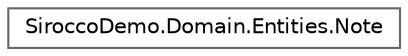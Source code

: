 digraph "Graphical Class Hierarchy"
{
 // LATEX_PDF_SIZE
  bgcolor="transparent";
  edge [fontname=Helvetica,fontsize=10,labelfontname=Helvetica,labelfontsize=10];
  node [fontname=Helvetica,fontsize=10,shape=box,height=0.2,width=0.4];
  rankdir="LR";
  Node0 [id="Node000000",label="SiroccoDemo.Domain.Entities.Note",height=0.2,width=0.4,color="grey40", fillcolor="white", style="filled",URL="$class_sirocco_demo_1_1_domain_1_1_entities_1_1_note.html",tooltip=" "];
}
